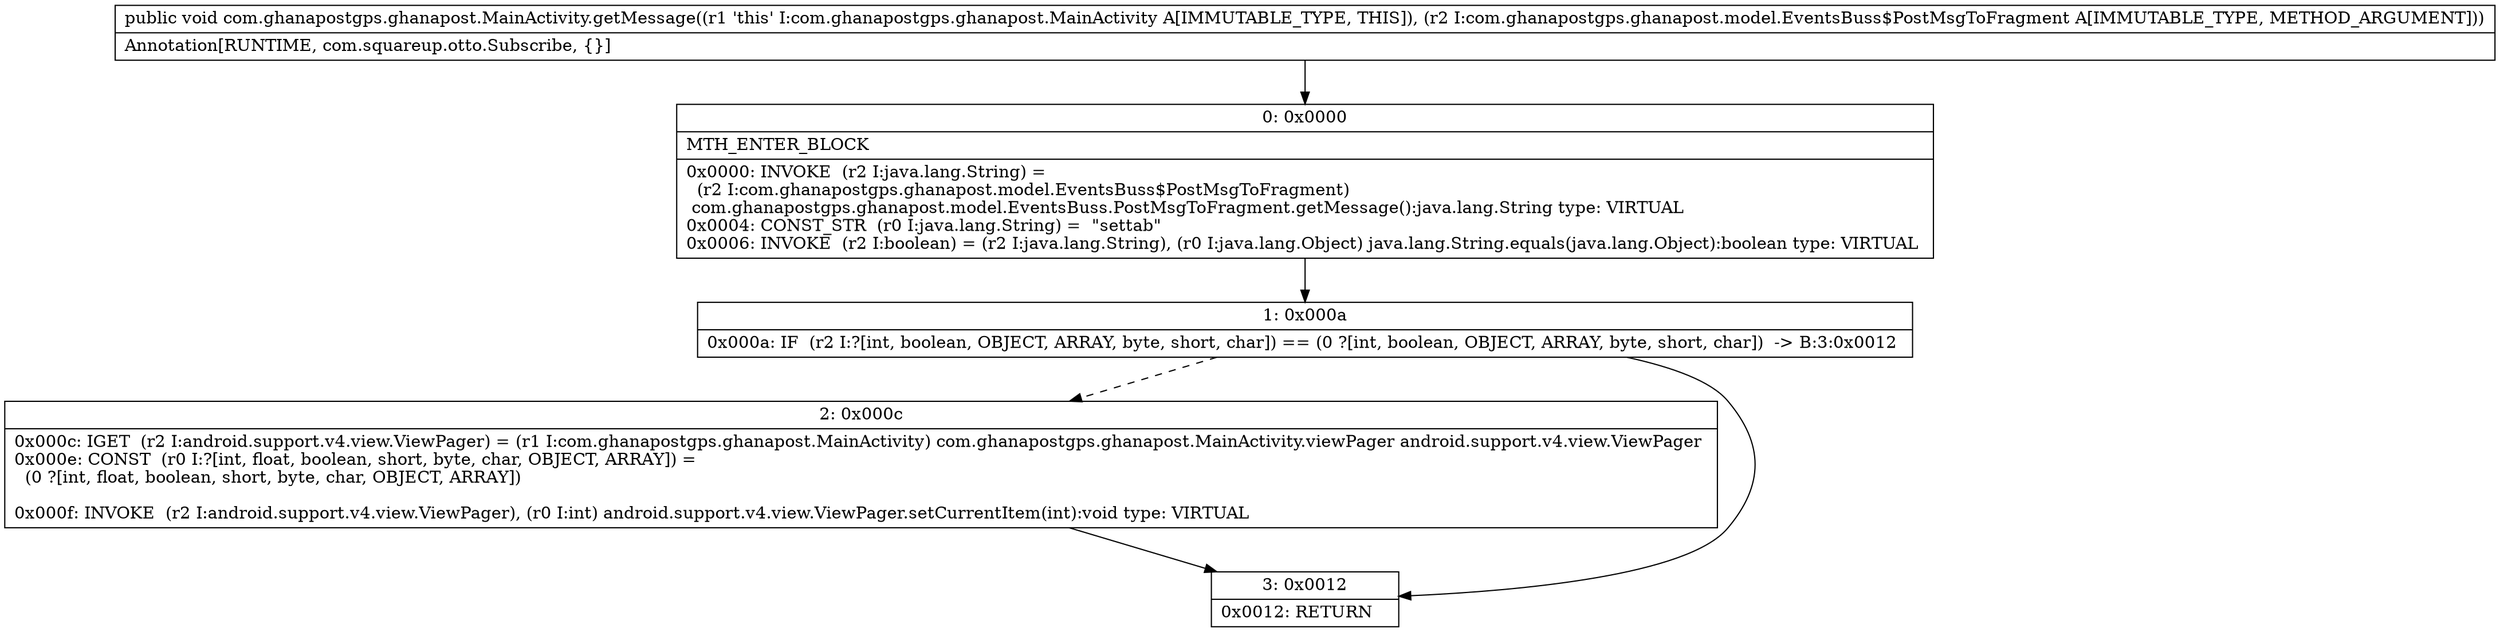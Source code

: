 digraph "CFG forcom.ghanapostgps.ghanapost.MainActivity.getMessage(Lcom\/ghanapostgps\/ghanapost\/model\/EventsBuss$PostMsgToFragment;)V" {
Node_0 [shape=record,label="{0\:\ 0x0000|MTH_ENTER_BLOCK\l|0x0000: INVOKE  (r2 I:java.lang.String) = \l  (r2 I:com.ghanapostgps.ghanapost.model.EventsBuss$PostMsgToFragment)\l com.ghanapostgps.ghanapost.model.EventsBuss.PostMsgToFragment.getMessage():java.lang.String type: VIRTUAL \l0x0004: CONST_STR  (r0 I:java.lang.String) =  \"settab\" \l0x0006: INVOKE  (r2 I:boolean) = (r2 I:java.lang.String), (r0 I:java.lang.Object) java.lang.String.equals(java.lang.Object):boolean type: VIRTUAL \l}"];
Node_1 [shape=record,label="{1\:\ 0x000a|0x000a: IF  (r2 I:?[int, boolean, OBJECT, ARRAY, byte, short, char]) == (0 ?[int, boolean, OBJECT, ARRAY, byte, short, char])  \-\> B:3:0x0012 \l}"];
Node_2 [shape=record,label="{2\:\ 0x000c|0x000c: IGET  (r2 I:android.support.v4.view.ViewPager) = (r1 I:com.ghanapostgps.ghanapost.MainActivity) com.ghanapostgps.ghanapost.MainActivity.viewPager android.support.v4.view.ViewPager \l0x000e: CONST  (r0 I:?[int, float, boolean, short, byte, char, OBJECT, ARRAY]) = \l  (0 ?[int, float, boolean, short, byte, char, OBJECT, ARRAY])\l \l0x000f: INVOKE  (r2 I:android.support.v4.view.ViewPager), (r0 I:int) android.support.v4.view.ViewPager.setCurrentItem(int):void type: VIRTUAL \l}"];
Node_3 [shape=record,label="{3\:\ 0x0012|0x0012: RETURN   \l}"];
MethodNode[shape=record,label="{public void com.ghanapostgps.ghanapost.MainActivity.getMessage((r1 'this' I:com.ghanapostgps.ghanapost.MainActivity A[IMMUTABLE_TYPE, THIS]), (r2 I:com.ghanapostgps.ghanapost.model.EventsBuss$PostMsgToFragment A[IMMUTABLE_TYPE, METHOD_ARGUMENT]))  | Annotation[RUNTIME, com.squareup.otto.Subscribe, \{\}]\l}"];
MethodNode -> Node_0;
Node_0 -> Node_1;
Node_1 -> Node_2[style=dashed];
Node_1 -> Node_3;
Node_2 -> Node_3;
}

